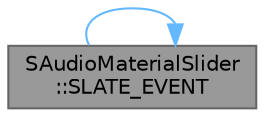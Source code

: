 digraph "SAudioMaterialSlider::SLATE_EVENT"
{
 // INTERACTIVE_SVG=YES
 // LATEX_PDF_SIZE
  bgcolor="transparent";
  edge [fontname=Helvetica,fontsize=10,labelfontname=Helvetica,labelfontsize=10];
  node [fontname=Helvetica,fontsize=10,shape=box,height=0.2,width=0.4];
  rankdir="LR";
  Node1 [id="Node000001",label="SAudioMaterialSlider\l::SLATE_EVENT",height=0.2,width=0.4,color="gray40", fillcolor="grey60", style="filled", fontcolor="black",tooltip="Called when the value is changed by the slider."];
  Node1 -> Node1 [id="edge1_Node000001_Node000001",color="steelblue1",style="solid",tooltip=" "];
}
